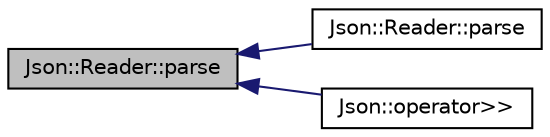 digraph "Json::Reader::parse"
{
  edge [fontname="Helvetica",fontsize="10",labelfontname="Helvetica",labelfontsize="10"];
  node [fontname="Helvetica",fontsize="10",shape=record];
  rankdir="LR";
  Node1 [label="Json::Reader::parse",height=0.2,width=0.4,color="black", fillcolor="grey75", style="filled", fontcolor="black"];
  Node1 -> Node2 [dir="back",color="midnightblue",fontsize="10",style="solid",fontname="Helvetica"];
  Node2 [label="Json::Reader::parse",height=0.2,width=0.4,color="black", fillcolor="white", style="filled",URL="$class_json_1_1_reader.html#a8d0347e6b47343e4bc68be7ecdb9c4e9",tooltip="Parse from input stream. "];
  Node1 -> Node3 [dir="back",color="midnightblue",fontsize="10",style="solid",fontname="Helvetica"];
  Node3 [label="Json::operator\>\>",height=0.2,width=0.4,color="black", fillcolor="white", style="filled",URL="$namespace_json.html#a4d245ef719cc0853e8e78eb5f99c16e5",tooltip="Read from &#39;sin&#39; into &#39;root&#39;. "];
}
